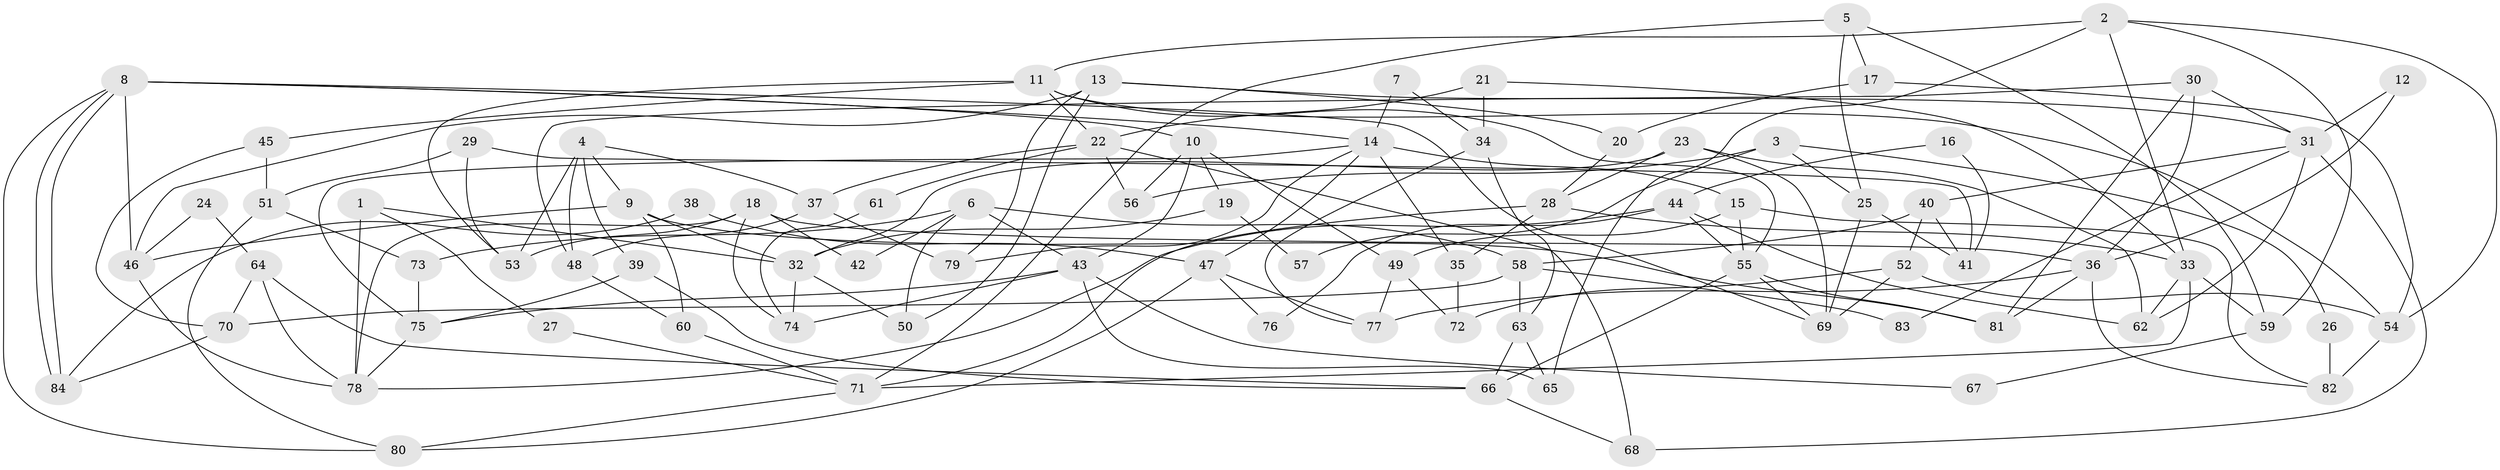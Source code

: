 // Generated by graph-tools (version 1.1) at 2025/15/03/09/25 04:15:07]
// undirected, 84 vertices, 168 edges
graph export_dot {
graph [start="1"]
  node [color=gray90,style=filled];
  1;
  2;
  3;
  4;
  5;
  6;
  7;
  8;
  9;
  10;
  11;
  12;
  13;
  14;
  15;
  16;
  17;
  18;
  19;
  20;
  21;
  22;
  23;
  24;
  25;
  26;
  27;
  28;
  29;
  30;
  31;
  32;
  33;
  34;
  35;
  36;
  37;
  38;
  39;
  40;
  41;
  42;
  43;
  44;
  45;
  46;
  47;
  48;
  49;
  50;
  51;
  52;
  53;
  54;
  55;
  56;
  57;
  58;
  59;
  60;
  61;
  62;
  63;
  64;
  65;
  66;
  67;
  68;
  69;
  70;
  71;
  72;
  73;
  74;
  75;
  76;
  77;
  78;
  79;
  80;
  81;
  82;
  83;
  84;
  1 -- 32;
  1 -- 78;
  1 -- 27;
  2 -- 59;
  2 -- 11;
  2 -- 33;
  2 -- 54;
  2 -- 65;
  3 -- 56;
  3 -- 25;
  3 -- 26;
  3 -- 57;
  4 -- 37;
  4 -- 9;
  4 -- 39;
  4 -- 48;
  4 -- 53;
  5 -- 71;
  5 -- 25;
  5 -- 17;
  5 -- 59;
  6 -- 73;
  6 -- 50;
  6 -- 42;
  6 -- 43;
  6 -- 58;
  7 -- 34;
  7 -- 14;
  8 -- 10;
  8 -- 84;
  8 -- 84;
  8 -- 14;
  8 -- 46;
  8 -- 69;
  8 -- 80;
  9 -- 81;
  9 -- 46;
  9 -- 32;
  9 -- 60;
  10 -- 49;
  10 -- 43;
  10 -- 19;
  10 -- 56;
  11 -- 54;
  11 -- 55;
  11 -- 22;
  11 -- 45;
  11 -- 53;
  12 -- 31;
  12 -- 36;
  13 -- 46;
  13 -- 79;
  13 -- 20;
  13 -- 31;
  13 -- 50;
  14 -- 35;
  14 -- 15;
  14 -- 47;
  14 -- 75;
  14 -- 79;
  15 -- 82;
  15 -- 49;
  15 -- 55;
  16 -- 44;
  16 -- 41;
  17 -- 20;
  17 -- 54;
  18 -- 53;
  18 -- 78;
  18 -- 36;
  18 -- 42;
  18 -- 74;
  19 -- 32;
  19 -- 57;
  20 -- 28;
  21 -- 22;
  21 -- 33;
  21 -- 34;
  22 -- 68;
  22 -- 37;
  22 -- 56;
  22 -- 61;
  23 -- 69;
  23 -- 32;
  23 -- 28;
  23 -- 62;
  24 -- 64;
  24 -- 46;
  25 -- 41;
  25 -- 69;
  26 -- 82;
  27 -- 71;
  28 -- 33;
  28 -- 35;
  28 -- 71;
  29 -- 51;
  29 -- 53;
  29 -- 41;
  30 -- 31;
  30 -- 36;
  30 -- 48;
  30 -- 81;
  31 -- 62;
  31 -- 40;
  31 -- 68;
  31 -- 83;
  32 -- 74;
  32 -- 50;
  33 -- 71;
  33 -- 59;
  33 -- 62;
  34 -- 77;
  34 -- 63;
  35 -- 72;
  36 -- 81;
  36 -- 77;
  36 -- 82;
  37 -- 48;
  37 -- 79;
  38 -- 84;
  38 -- 47;
  39 -- 66;
  39 -- 75;
  40 -- 58;
  40 -- 41;
  40 -- 52;
  43 -- 75;
  43 -- 65;
  43 -- 67;
  43 -- 74;
  44 -- 62;
  44 -- 55;
  44 -- 76;
  44 -- 78;
  45 -- 70;
  45 -- 51;
  46 -- 78;
  47 -- 80;
  47 -- 76;
  47 -- 77;
  48 -- 60;
  49 -- 77;
  49 -- 72;
  51 -- 80;
  51 -- 73;
  52 -- 54;
  52 -- 69;
  52 -- 72;
  54 -- 82;
  55 -- 69;
  55 -- 66;
  55 -- 81;
  58 -- 63;
  58 -- 70;
  58 -- 83;
  59 -- 67;
  60 -- 71;
  61 -- 74;
  63 -- 65;
  63 -- 66;
  64 -- 66;
  64 -- 78;
  64 -- 70;
  66 -- 68;
  70 -- 84;
  71 -- 80;
  73 -- 75;
  75 -- 78;
}
